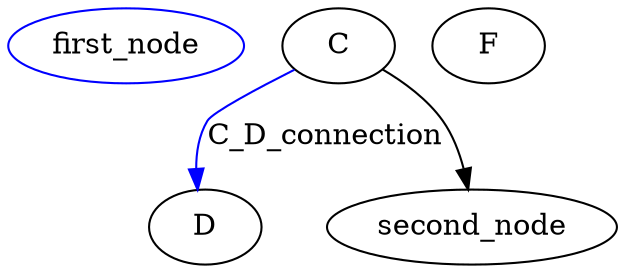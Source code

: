 strict digraph example_graph {
    A [color=blue, label=first_node];
    C -> D [label=C_D_connection, color=red];
    B [label=second_node];
    C -> B;
    C -> D [color=blue];
    F;
}